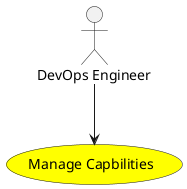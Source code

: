 @startuml


usecase "Manage Capbilities" as ManageCapbilities #yellow

Actor "DevOps Engineer" as DevOpsEngineer

DevOpsEngineer --> ManageCapbilities











@enduml
